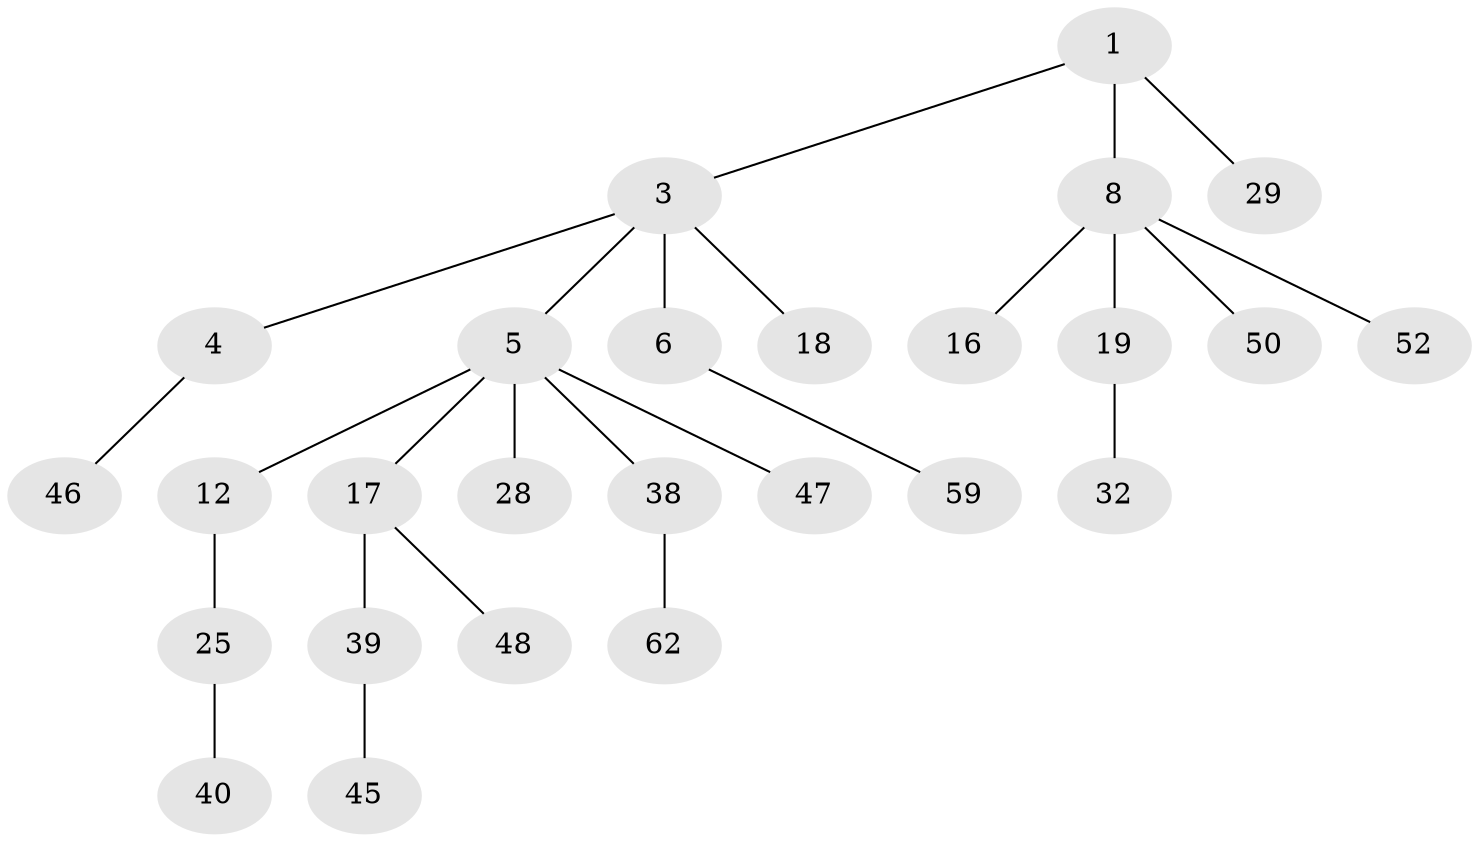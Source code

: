 // original degree distribution, {2: 0.3333333333333333, 3: 0.13636363636363635, 5: 0.045454545454545456, 4: 0.06060606060606061, 1: 0.42424242424242425}
// Generated by graph-tools (version 1.1) at 2025/19/03/04/25 18:19:08]
// undirected, 26 vertices, 25 edges
graph export_dot {
graph [start="1"]
  node [color=gray90,style=filled];
  1 [super="+2"];
  3;
  4 [super="+35"];
  5 [super="+9+44+7"];
  6 [super="+15+43+22"];
  8 [super="+10+11+42"];
  12 [super="+51"];
  16;
  17 [super="+21"];
  18;
  19 [super="+20"];
  25 [super="+27"];
  28 [super="+55+31"];
  29 [super="+65"];
  32;
  38 [super="+53"];
  39 [super="+41"];
  40;
  45;
  46 [super="+61"];
  47;
  48;
  50 [super="+54"];
  52;
  59;
  62;
  1 -- 3;
  1 -- 8;
  1 -- 29;
  3 -- 4;
  3 -- 5;
  3 -- 6;
  3 -- 18;
  4 -- 46;
  5 -- 17;
  5 -- 28;
  5 -- 38;
  5 -- 47;
  5 -- 12;
  6 -- 59;
  8 -- 16;
  8 -- 19;
  8 -- 50;
  8 -- 52;
  12 -- 25;
  17 -- 48;
  17 -- 39;
  19 -- 32;
  25 -- 40;
  38 -- 62;
  39 -- 45;
}
